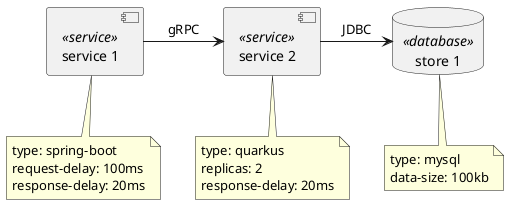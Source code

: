 @startuml

database "store 1" <<database>>
note bottom of "store 1" {
    type: mysql
    data-size: 100kb
}

component "service 1" <<service>>
note bottom of "service 1" {
    type: spring-boot
    request-delay: 100ms
    response-delay: 20ms
}

component "service 2" <<service>>
note bottom of "service 2" {
    type: quarkus
    replicas: 2
    response-delay: 20ms
}

[service 1] -> [service 2]: gRPC

[service 2] -> [store 1]: JDBC

@enduml
